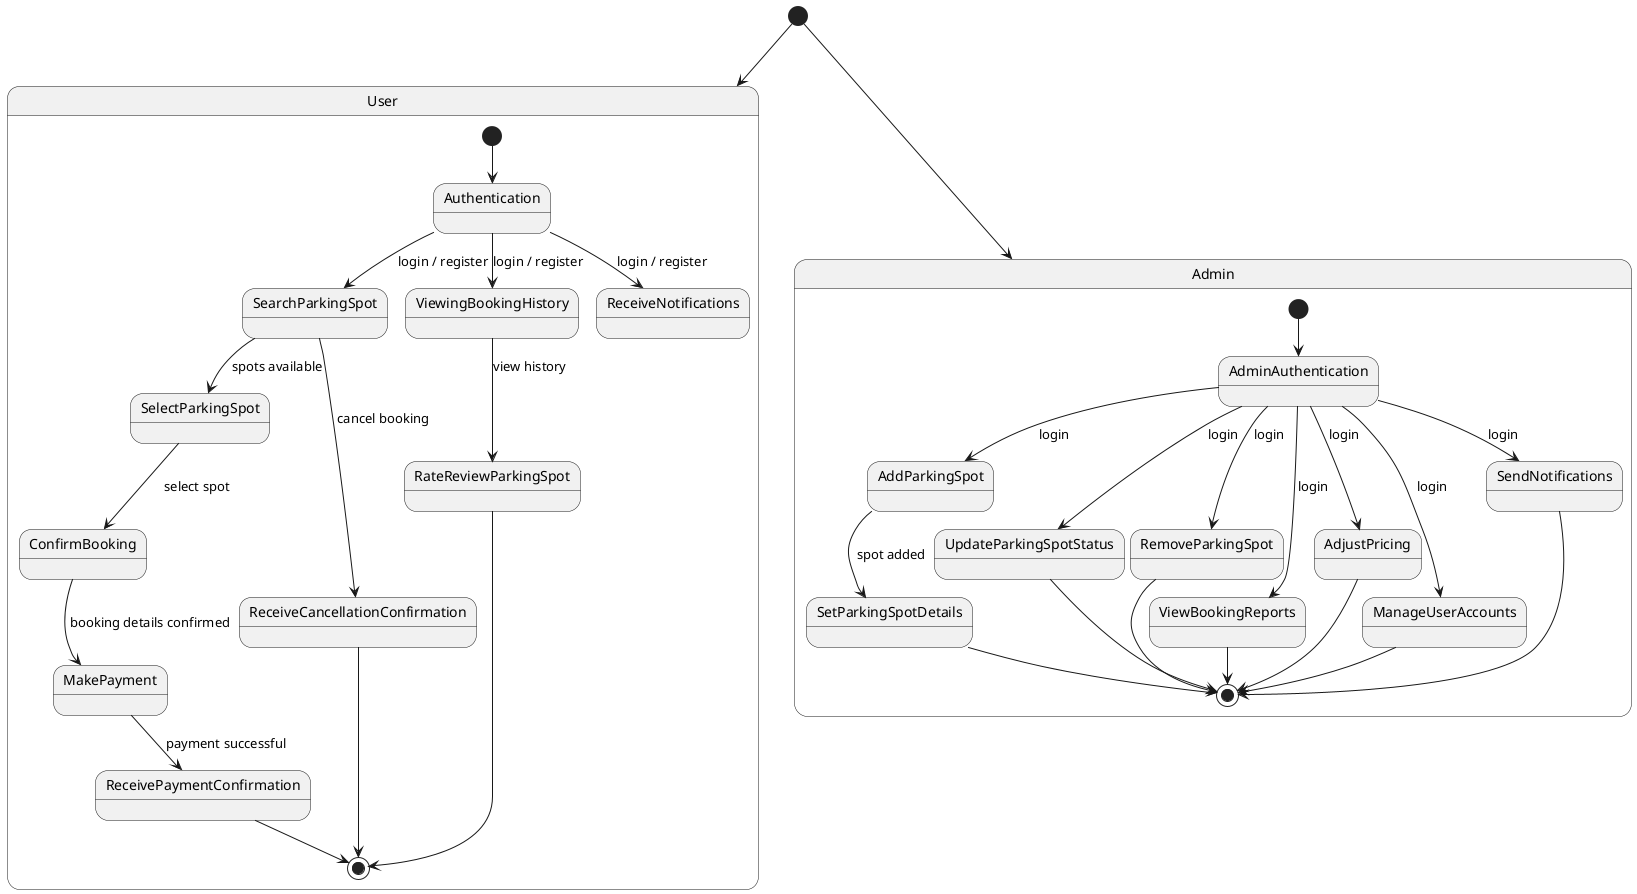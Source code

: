 @startuml

[*] --> User
[*] --> Admin

state User {
  [*] --> Authentication
  
  Authentication --> SearchParkingSpot : login / register
  Authentication --> ViewingBookingHistory : login / register
  Authentication --> ReceiveNotifications : login / register
  
  SearchParkingSpot --> SelectParkingSpot : spots available
  SelectParkingSpot --> ConfirmBooking : select spot
  ConfirmBooking --> MakePayment : booking details confirmed
  MakePayment --> ReceivePaymentConfirmation : payment successful
  ReceivePaymentConfirmation --> [*]
  
  ViewingBookingHistory --> RateReviewParkingSpot : view history
  RateReviewParkingSpot --> [*]
  
  SearchParkingSpot --> ReceiveCancellationConfirmation : cancel booking
  ReceiveCancellationConfirmation --> [*]
}

state Admin {
  [*] --> AdminAuthentication
  
  AdminAuthentication --> AddParkingSpot : login
  AdminAuthentication --> UpdateParkingSpotStatus : login
  AdminAuthentication --> RemoveParkingSpot : login
  AdminAuthentication --> ViewBookingReports : login
  AdminAuthentication --> AdjustPricing : login
  AdminAuthentication --> ManageUserAccounts : login
  AdminAuthentication --> SendNotifications : login
  
  AddParkingSpot --> SetParkingSpotDetails : spot added
  SetParkingSpotDetails --> [*]
  
  UpdateParkingSpotStatus --> [*]
  RemoveParkingSpot --> [*]
  ViewBookingReports --> [*]
  AdjustPricing --> [*]
  ManageUserAccounts --> [*]
  SendNotifications --> [*]
}

@enduml
